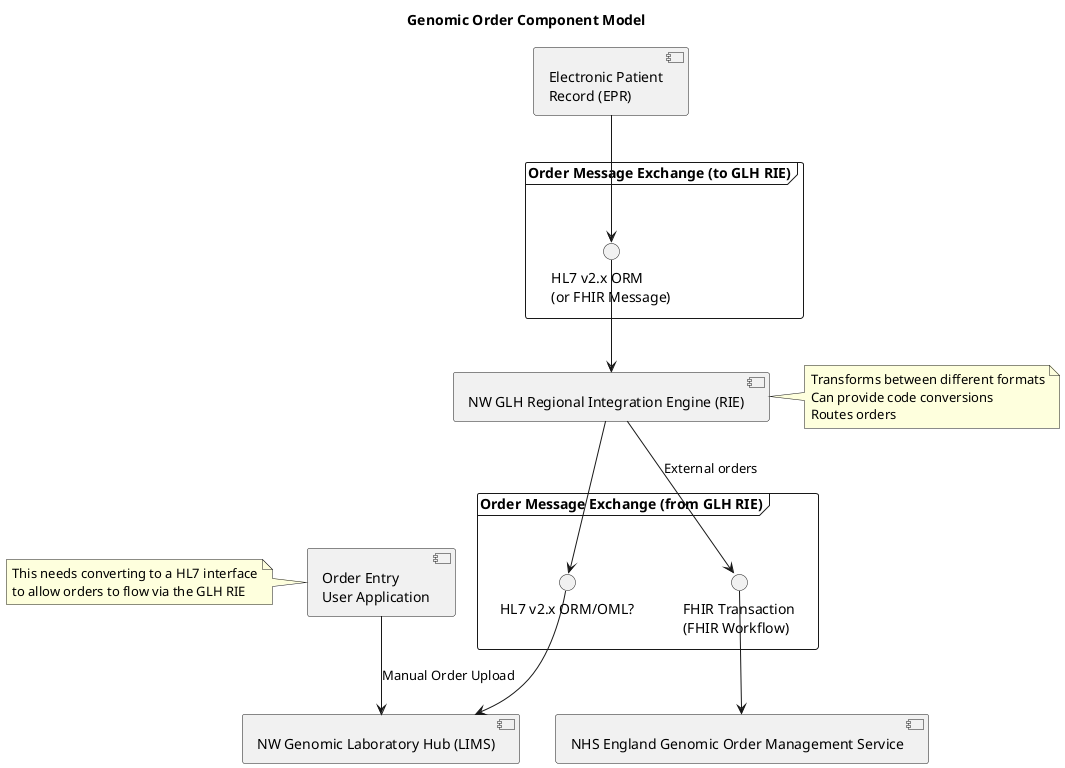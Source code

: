 @startuml

title "Genomic Order Component Model"

component "NW Genomic Laboratory Hub (LIMS)" as LIMS
component "Electronic Patient\nRecord (EPR)" as EPR
component "NW GLH Regional Integration Engine (RIE)" as TIE
component "NHS England Genomic Order Management Service" as GOMS
component "Order Entry\nUser Application" as user

frame "Order Message Exchange (to GLH RIE)" as xChange1 {
 interface "HL7 v2.x ORM\n(or FHIR Message)" as HL7_ORM1
}

frame "Order Message Exchange (from GLH RIE)" as xChange2 {
 interface "HL7 v2.x ORM/OML?" as HL7_ORM2
 interface "FHIR Transaction\n(FHIR Workflow)" as Transaction
}

EPR -d-> HL7_ORM1
HL7_ORM1 -d-> TIE
TIE -d-> HL7_ORM2
TIE -d-> Transaction: External orders
Transaction -d-> GOMS

HL7_ORM2 -d-> LIMS
user -d-> LIMS : Manual Order Upload

note left of user
This needs converting to a HL7 interface
to allow orders to flow via the GLH RIE
end note

note right of TIE
Transforms between different formats
Can provide code conversions
Routes orders
end note

@enduml
